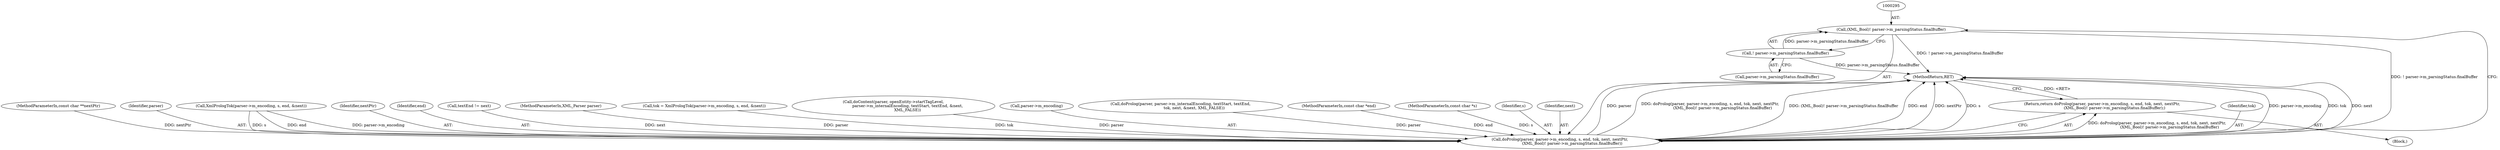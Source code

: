 digraph "1_libexpat_c20b758c332d9a13afbbb276d30db1d183a85d43_1@del" {
"1000294" [label="(Call,(XML_Bool)! parser->m_parsingStatus.finalBuffer)"];
"1000296" [label="(Call,! parser->m_parsingStatus.finalBuffer)"];
"1000284" [label="(Call,doProlog(parser, parser->m_encoding, s, end, tok, next, nextPtr,\n                    (XML_Bool)! parser->m_parsingStatus.finalBuffer))"];
"1000283" [label="(Return,return doProlog(parser, parser->m_encoding, s, end, tok, next, nextPtr,\n                    (XML_Bool)! parser->m_parsingStatus.finalBuffer);)"];
"1000291" [label="(Identifier,tok)"];
"1000296" [label="(Call,! parser->m_parsingStatus.finalBuffer)"];
"1000107" [label="(MethodParameterIn,const char **nextPtr)"];
"1000285" [label="(Identifier,parser)"];
"1000275" [label="(Call,XmlPrologTok(parser->m_encoding, s, end, &next))"];
"1000284" [label="(Call,doProlog(parser, parser->m_encoding, s, end, tok, next, nextPtr,\n                    (XML_Bool)! parser->m_parsingStatus.finalBuffer))"];
"1000293" [label="(Identifier,nextPtr)"];
"1000290" [label="(Identifier,end)"];
"1000210" [label="(Call,textEnd != next)"];
"1000104" [label="(MethodParameterIn,XML_Parser parser)"];
"1000294" [label="(Call,(XML_Bool)! parser->m_parsingStatus.finalBuffer)"];
"1000332" [label="(MethodReturn,RET)"];
"1000283" [label="(Return,return doProlog(parser, parser->m_encoding, s, end, tok, next, nextPtr,\n                    (XML_Bool)! parser->m_parsingStatus.finalBuffer);)"];
"1000297" [label="(Call,parser->m_parsingStatus.finalBuffer)"];
"1000273" [label="(Call,tok = XmlPrologTok(parser->m_encoding, s, end, &next))"];
"1000188" [label="(Call,doContent(parser, openEntity->startTagLevel,\n                       parser->m_internalEncoding, textStart, textEnd, &next,\n                       XML_FALSE))"];
"1000286" [label="(Call,parser->m_encoding)"];
"1000173" [label="(Call,doProlog(parser, parser->m_internalEncoding, textStart, textEnd,\n                      tok, next, &next, XML_FALSE))"];
"1000266" [label="(Block,)"];
"1000106" [label="(MethodParameterIn,const char *end)"];
"1000105" [label="(MethodParameterIn,const char *s)"];
"1000289" [label="(Identifier,s)"];
"1000292" [label="(Identifier,next)"];
"1000294" -> "1000284"  [label="AST: "];
"1000294" -> "1000296"  [label="CFG: "];
"1000295" -> "1000294"  [label="AST: "];
"1000296" -> "1000294"  [label="AST: "];
"1000284" -> "1000294"  [label="CFG: "];
"1000294" -> "1000332"  [label="DDG: ! parser->m_parsingStatus.finalBuffer"];
"1000294" -> "1000284"  [label="DDG: ! parser->m_parsingStatus.finalBuffer"];
"1000296" -> "1000294"  [label="DDG: parser->m_parsingStatus.finalBuffer"];
"1000296" -> "1000297"  [label="CFG: "];
"1000297" -> "1000296"  [label="AST: "];
"1000296" -> "1000332"  [label="DDG: parser->m_parsingStatus.finalBuffer"];
"1000284" -> "1000283"  [label="AST: "];
"1000285" -> "1000284"  [label="AST: "];
"1000286" -> "1000284"  [label="AST: "];
"1000289" -> "1000284"  [label="AST: "];
"1000290" -> "1000284"  [label="AST: "];
"1000291" -> "1000284"  [label="AST: "];
"1000292" -> "1000284"  [label="AST: "];
"1000293" -> "1000284"  [label="AST: "];
"1000283" -> "1000284"  [label="CFG: "];
"1000284" -> "1000332"  [label="DDG: parser->m_encoding"];
"1000284" -> "1000332"  [label="DDG: tok"];
"1000284" -> "1000332"  [label="DDG: next"];
"1000284" -> "1000332"  [label="DDG: parser"];
"1000284" -> "1000332"  [label="DDG: doProlog(parser, parser->m_encoding, s, end, tok, next, nextPtr,\n                    (XML_Bool)! parser->m_parsingStatus.finalBuffer)"];
"1000284" -> "1000332"  [label="DDG: (XML_Bool)! parser->m_parsingStatus.finalBuffer"];
"1000284" -> "1000332"  [label="DDG: end"];
"1000284" -> "1000332"  [label="DDG: nextPtr"];
"1000284" -> "1000332"  [label="DDG: s"];
"1000284" -> "1000283"  [label="DDG: doProlog(parser, parser->m_encoding, s, end, tok, next, nextPtr,\n                    (XML_Bool)! parser->m_parsingStatus.finalBuffer)"];
"1000188" -> "1000284"  [label="DDG: parser"];
"1000173" -> "1000284"  [label="DDG: parser"];
"1000104" -> "1000284"  [label="DDG: parser"];
"1000275" -> "1000284"  [label="DDG: parser->m_encoding"];
"1000275" -> "1000284"  [label="DDG: s"];
"1000275" -> "1000284"  [label="DDG: end"];
"1000105" -> "1000284"  [label="DDG: s"];
"1000106" -> "1000284"  [label="DDG: end"];
"1000273" -> "1000284"  [label="DDG: tok"];
"1000210" -> "1000284"  [label="DDG: next"];
"1000107" -> "1000284"  [label="DDG: nextPtr"];
"1000283" -> "1000266"  [label="AST: "];
"1000332" -> "1000283"  [label="CFG: "];
"1000283" -> "1000332"  [label="DDG: <RET>"];
}
